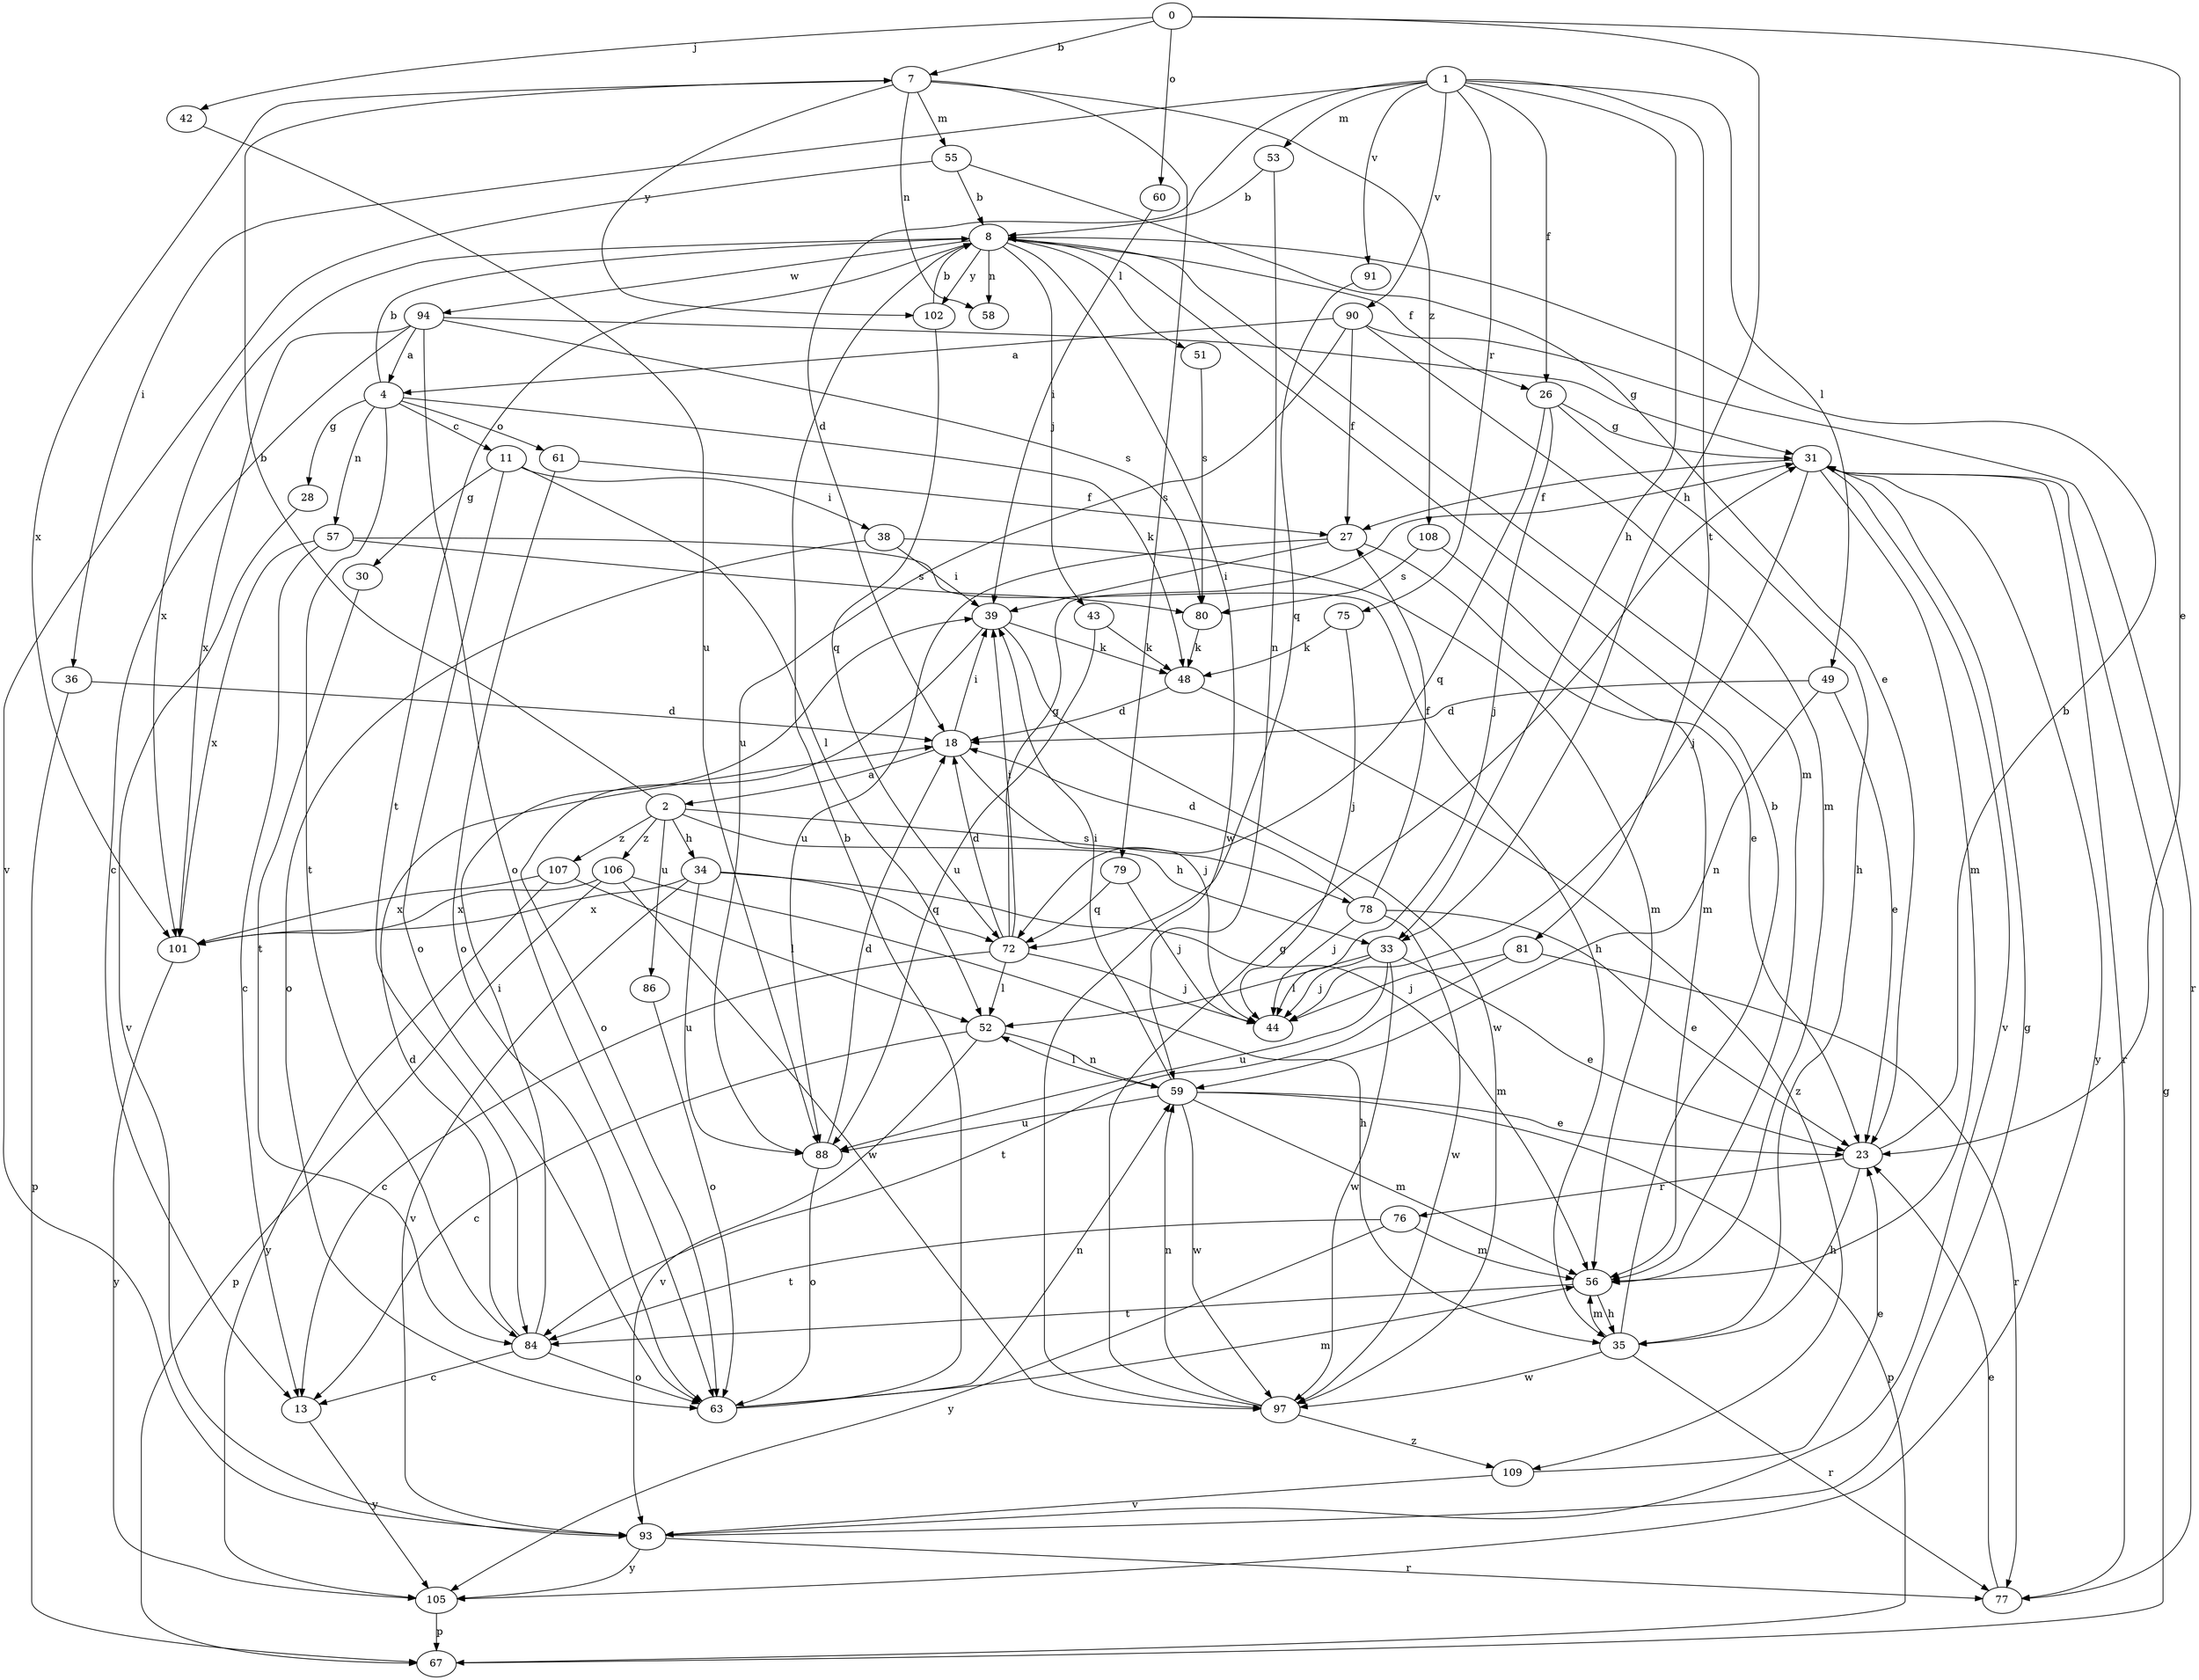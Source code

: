 strict digraph  {
0;
1;
2;
4;
7;
8;
11;
13;
18;
23;
26;
27;
28;
30;
31;
33;
34;
35;
36;
38;
39;
42;
43;
44;
48;
49;
51;
52;
53;
55;
56;
57;
58;
59;
60;
61;
63;
67;
72;
75;
76;
77;
78;
79;
80;
81;
84;
86;
88;
90;
91;
93;
94;
97;
101;
102;
105;
106;
107;
108;
109;
0 -> 7  [label=b];
0 -> 23  [label=e];
0 -> 33  [label=h];
0 -> 42  [label=j];
0 -> 60  [label=o];
1 -> 18  [label=d];
1 -> 26  [label=f];
1 -> 33  [label=h];
1 -> 36  [label=i];
1 -> 49  [label=l];
1 -> 53  [label=m];
1 -> 75  [label=r];
1 -> 81  [label=t];
1 -> 90  [label=v];
1 -> 91  [label=v];
2 -> 7  [label=b];
2 -> 33  [label=h];
2 -> 34  [label=h];
2 -> 78  [label=s];
2 -> 86  [label=u];
2 -> 106  [label=z];
2 -> 107  [label=z];
4 -> 8  [label=b];
4 -> 11  [label=c];
4 -> 28  [label=g];
4 -> 48  [label=k];
4 -> 57  [label=n];
4 -> 61  [label=o];
4 -> 84  [label=t];
7 -> 55  [label=m];
7 -> 58  [label=n];
7 -> 79  [label=s];
7 -> 101  [label=x];
7 -> 102  [label=y];
7 -> 108  [label=z];
8 -> 26  [label=f];
8 -> 43  [label=j];
8 -> 51  [label=l];
8 -> 56  [label=m];
8 -> 58  [label=n];
8 -> 84  [label=t];
8 -> 94  [label=w];
8 -> 97  [label=w];
8 -> 101  [label=x];
8 -> 102  [label=y];
11 -> 30  [label=g];
11 -> 38  [label=i];
11 -> 52  [label=l];
11 -> 63  [label=o];
13 -> 105  [label=y];
18 -> 2  [label=a];
18 -> 39  [label=i];
18 -> 44  [label=j];
23 -> 8  [label=b];
23 -> 35  [label=h];
23 -> 76  [label=r];
26 -> 31  [label=g];
26 -> 35  [label=h];
26 -> 44  [label=j];
26 -> 72  [label=q];
27 -> 39  [label=i];
27 -> 56  [label=m];
27 -> 88  [label=u];
28 -> 93  [label=v];
30 -> 84  [label=t];
31 -> 27  [label=f];
31 -> 44  [label=j];
31 -> 56  [label=m];
31 -> 77  [label=r];
31 -> 93  [label=v];
31 -> 105  [label=y];
33 -> 23  [label=e];
33 -> 44  [label=j];
33 -> 52  [label=l];
33 -> 88  [label=u];
33 -> 97  [label=w];
34 -> 56  [label=m];
34 -> 72  [label=q];
34 -> 88  [label=u];
34 -> 93  [label=v];
34 -> 101  [label=x];
35 -> 8  [label=b];
35 -> 56  [label=m];
35 -> 77  [label=r];
35 -> 97  [label=w];
36 -> 18  [label=d];
36 -> 67  [label=p];
38 -> 39  [label=i];
38 -> 56  [label=m];
38 -> 63  [label=o];
39 -> 48  [label=k];
39 -> 63  [label=o];
39 -> 97  [label=w];
42 -> 88  [label=u];
43 -> 48  [label=k];
43 -> 88  [label=u];
48 -> 18  [label=d];
48 -> 109  [label=z];
49 -> 18  [label=d];
49 -> 23  [label=e];
49 -> 59  [label=n];
51 -> 80  [label=s];
52 -> 13  [label=c];
52 -> 59  [label=n];
52 -> 93  [label=v];
53 -> 8  [label=b];
53 -> 59  [label=n];
55 -> 8  [label=b];
55 -> 23  [label=e];
55 -> 93  [label=v];
56 -> 35  [label=h];
56 -> 84  [label=t];
57 -> 13  [label=c];
57 -> 35  [label=h];
57 -> 80  [label=s];
57 -> 101  [label=x];
59 -> 23  [label=e];
59 -> 39  [label=i];
59 -> 52  [label=l];
59 -> 56  [label=m];
59 -> 67  [label=p];
59 -> 88  [label=u];
59 -> 97  [label=w];
60 -> 39  [label=i];
61 -> 27  [label=f];
61 -> 63  [label=o];
63 -> 8  [label=b];
63 -> 56  [label=m];
63 -> 59  [label=n];
67 -> 31  [label=g];
72 -> 13  [label=c];
72 -> 18  [label=d];
72 -> 31  [label=g];
72 -> 39  [label=i];
72 -> 44  [label=j];
72 -> 52  [label=l];
75 -> 44  [label=j];
75 -> 48  [label=k];
76 -> 56  [label=m];
76 -> 84  [label=t];
76 -> 105  [label=y];
77 -> 23  [label=e];
78 -> 18  [label=d];
78 -> 23  [label=e];
78 -> 27  [label=f];
78 -> 44  [label=j];
78 -> 97  [label=w];
79 -> 44  [label=j];
79 -> 72  [label=q];
80 -> 48  [label=k];
81 -> 44  [label=j];
81 -> 77  [label=r];
81 -> 84  [label=t];
84 -> 13  [label=c];
84 -> 18  [label=d];
84 -> 39  [label=i];
84 -> 63  [label=o];
86 -> 63  [label=o];
88 -> 18  [label=d];
88 -> 63  [label=o];
90 -> 4  [label=a];
90 -> 27  [label=f];
90 -> 56  [label=m];
90 -> 77  [label=r];
90 -> 88  [label=u];
91 -> 72  [label=q];
93 -> 31  [label=g];
93 -> 77  [label=r];
93 -> 105  [label=y];
94 -> 4  [label=a];
94 -> 13  [label=c];
94 -> 31  [label=g];
94 -> 63  [label=o];
94 -> 80  [label=s];
94 -> 101  [label=x];
97 -> 31  [label=g];
97 -> 59  [label=n];
97 -> 109  [label=z];
101 -> 105  [label=y];
102 -> 8  [label=b];
102 -> 72  [label=q];
105 -> 67  [label=p];
106 -> 35  [label=h];
106 -> 67  [label=p];
106 -> 97  [label=w];
106 -> 101  [label=x];
107 -> 52  [label=l];
107 -> 101  [label=x];
107 -> 105  [label=y];
108 -> 23  [label=e];
108 -> 80  [label=s];
109 -> 23  [label=e];
109 -> 93  [label=v];
}
